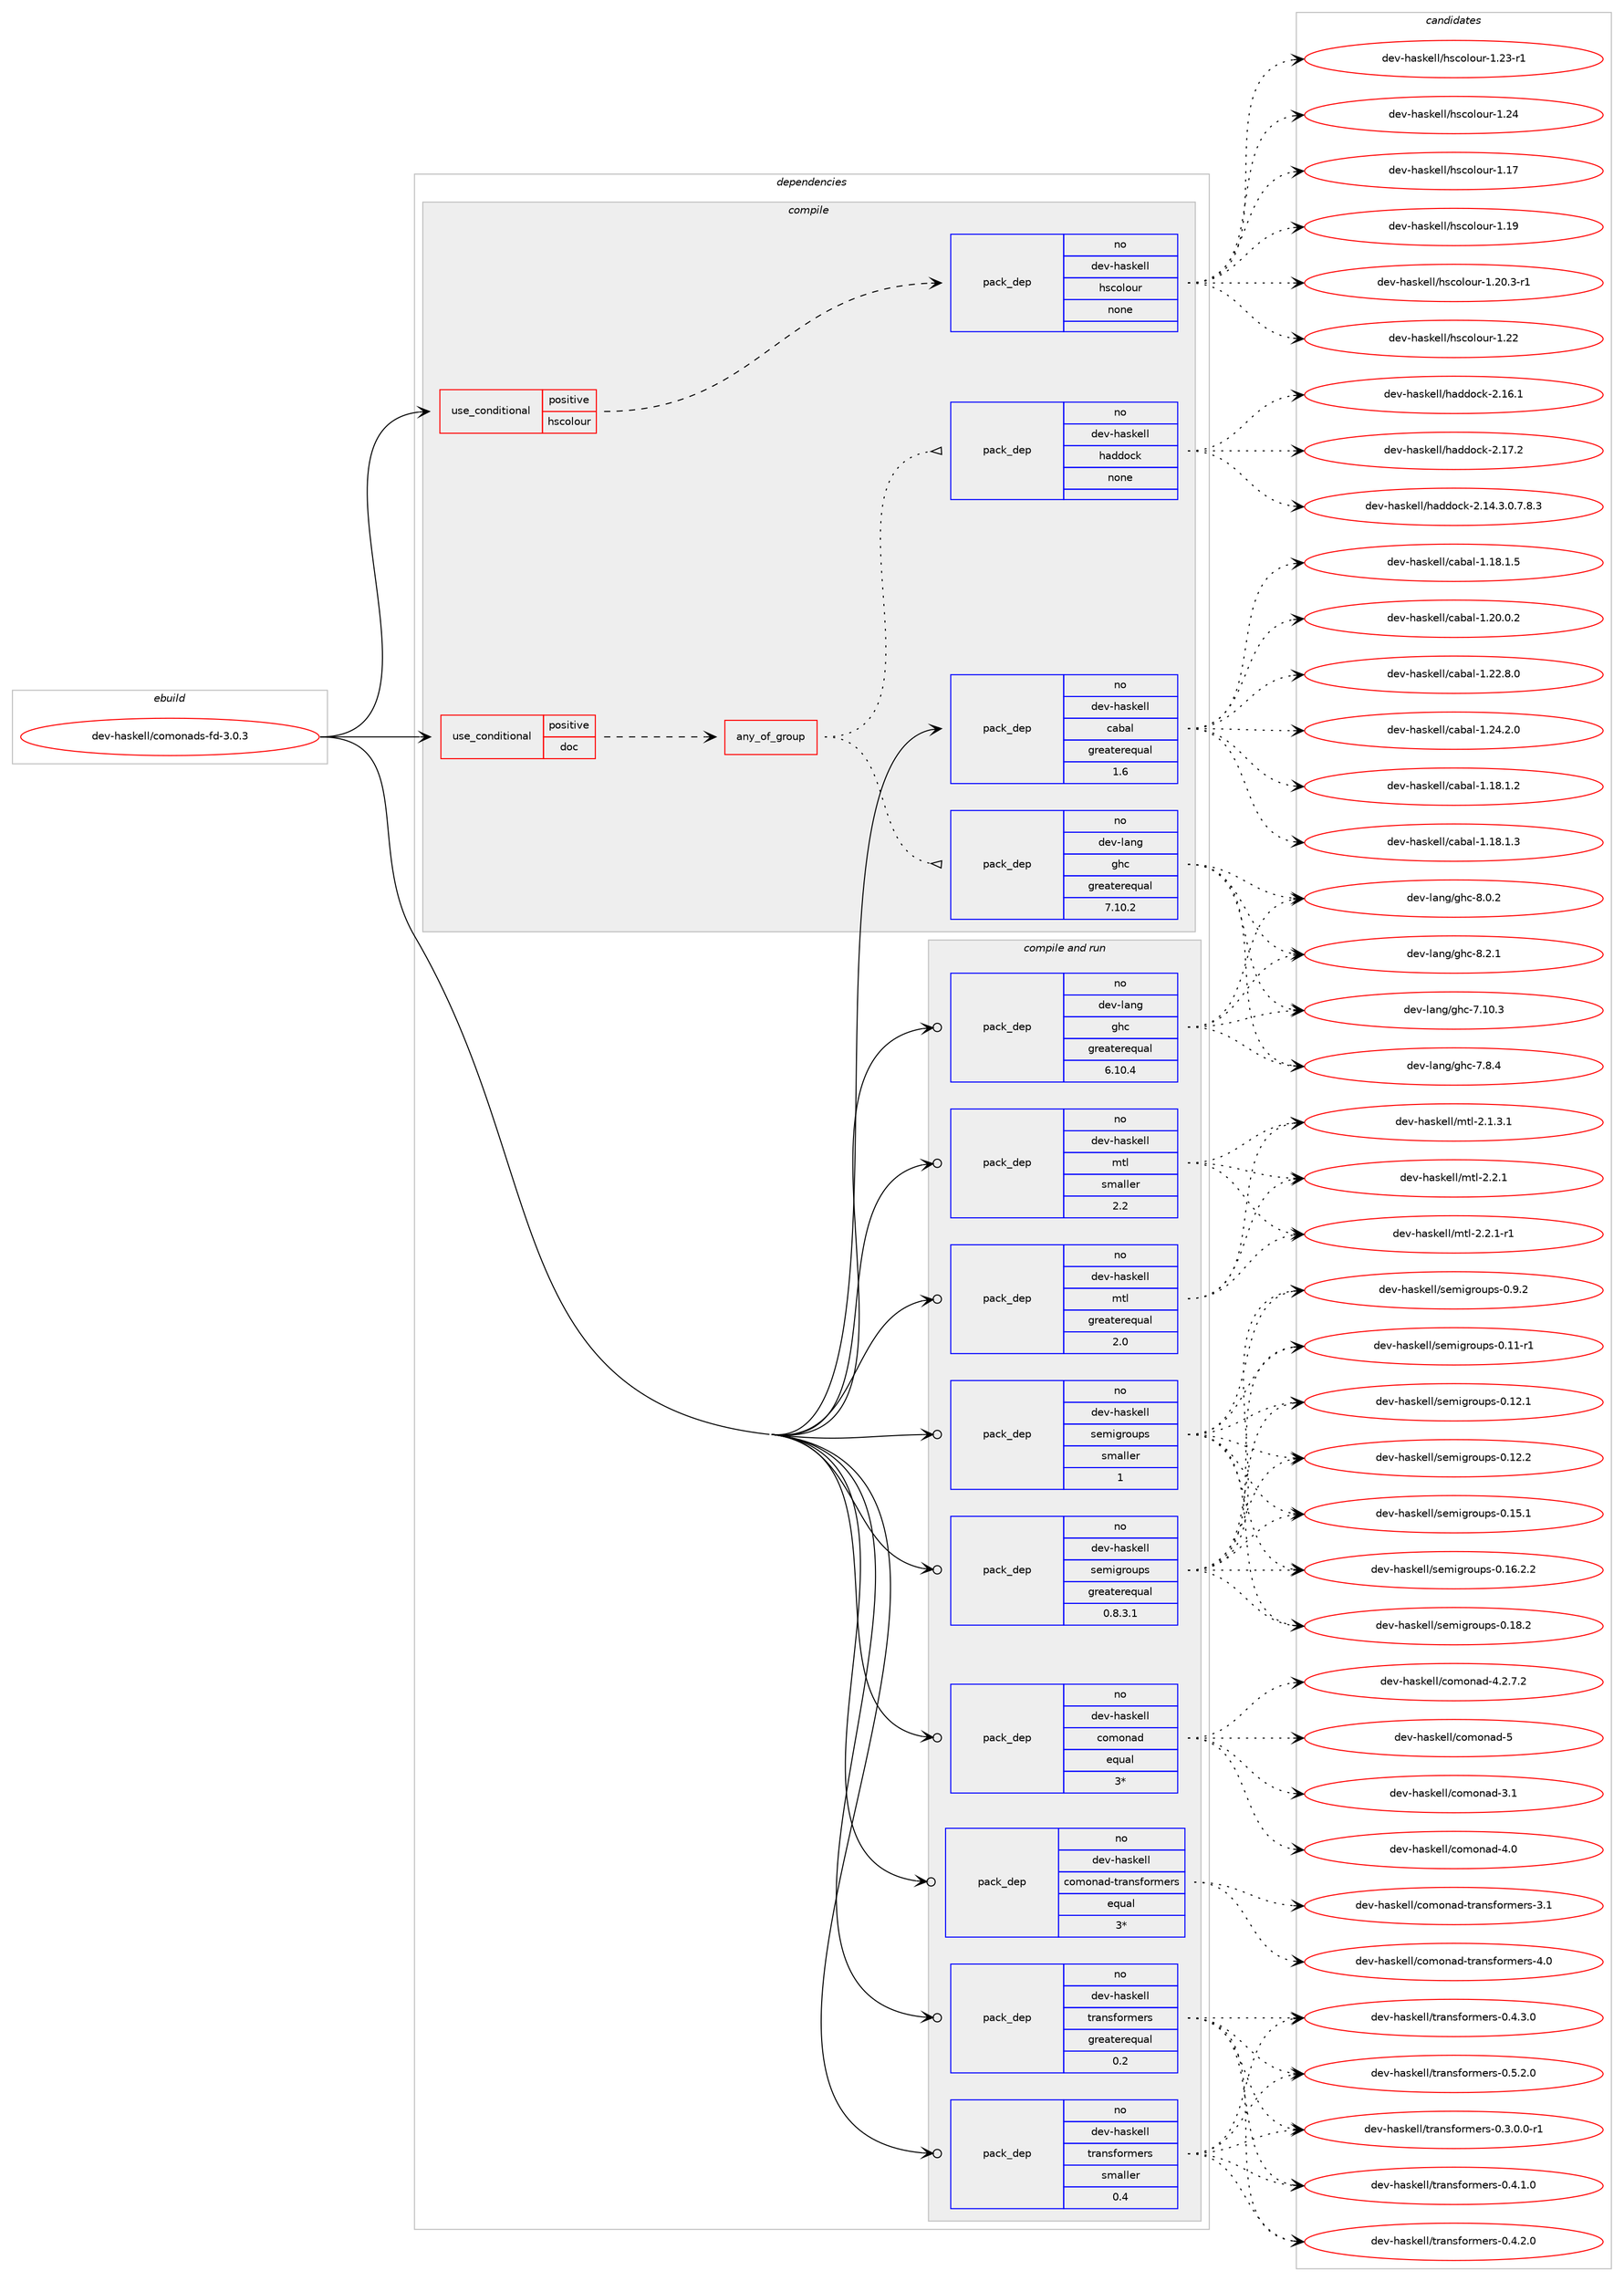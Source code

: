 digraph prolog {

# *************
# Graph options
# *************

newrank=true;
concentrate=true;
compound=true;
graph [rankdir=LR,fontname=Helvetica,fontsize=10,ranksep=1.5];#, ranksep=2.5, nodesep=0.2];
edge  [arrowhead=vee];
node  [fontname=Helvetica,fontsize=10];

# **********
# The ebuild
# **********

subgraph cluster_leftcol {
color=gray;
rank=same;
label=<<i>ebuild</i>>;
id [label="dev-haskell/comonads-fd-3.0.3", color=red, width=4, href="../dev-haskell/comonads-fd-3.0.3.svg"];
}

# ****************
# The dependencies
# ****************

subgraph cluster_midcol {
color=gray;
label=<<i>dependencies</i>>;
subgraph cluster_compile {
fillcolor="#eeeeee";
style=filled;
label=<<i>compile</i>>;
subgraph cond18399 {
dependency77450 [label=<<TABLE BORDER="0" CELLBORDER="1" CELLSPACING="0" CELLPADDING="4"><TR><TD ROWSPAN="3" CELLPADDING="10">use_conditional</TD></TR><TR><TD>positive</TD></TR><TR><TD>doc</TD></TR></TABLE>>, shape=none, color=red];
subgraph any1806 {
dependency77451 [label=<<TABLE BORDER="0" CELLBORDER="1" CELLSPACING="0" CELLPADDING="4"><TR><TD CELLPADDING="10">any_of_group</TD></TR></TABLE>>, shape=none, color=red];subgraph pack57215 {
dependency77452 [label=<<TABLE BORDER="0" CELLBORDER="1" CELLSPACING="0" CELLPADDING="4" WIDTH="220"><TR><TD ROWSPAN="6" CELLPADDING="30">pack_dep</TD></TR><TR><TD WIDTH="110">no</TD></TR><TR><TD>dev-haskell</TD></TR><TR><TD>haddock</TD></TR><TR><TD>none</TD></TR><TR><TD></TD></TR></TABLE>>, shape=none, color=blue];
}
dependency77451:e -> dependency77452:w [weight=20,style="dotted",arrowhead="oinv"];
subgraph pack57216 {
dependency77453 [label=<<TABLE BORDER="0" CELLBORDER="1" CELLSPACING="0" CELLPADDING="4" WIDTH="220"><TR><TD ROWSPAN="6" CELLPADDING="30">pack_dep</TD></TR><TR><TD WIDTH="110">no</TD></TR><TR><TD>dev-lang</TD></TR><TR><TD>ghc</TD></TR><TR><TD>greaterequal</TD></TR><TR><TD>7.10.2</TD></TR></TABLE>>, shape=none, color=blue];
}
dependency77451:e -> dependency77453:w [weight=20,style="dotted",arrowhead="oinv"];
}
dependency77450:e -> dependency77451:w [weight=20,style="dashed",arrowhead="vee"];
}
id:e -> dependency77450:w [weight=20,style="solid",arrowhead="vee"];
subgraph cond18400 {
dependency77454 [label=<<TABLE BORDER="0" CELLBORDER="1" CELLSPACING="0" CELLPADDING="4"><TR><TD ROWSPAN="3" CELLPADDING="10">use_conditional</TD></TR><TR><TD>positive</TD></TR><TR><TD>hscolour</TD></TR></TABLE>>, shape=none, color=red];
subgraph pack57217 {
dependency77455 [label=<<TABLE BORDER="0" CELLBORDER="1" CELLSPACING="0" CELLPADDING="4" WIDTH="220"><TR><TD ROWSPAN="6" CELLPADDING="30">pack_dep</TD></TR><TR><TD WIDTH="110">no</TD></TR><TR><TD>dev-haskell</TD></TR><TR><TD>hscolour</TD></TR><TR><TD>none</TD></TR><TR><TD></TD></TR></TABLE>>, shape=none, color=blue];
}
dependency77454:e -> dependency77455:w [weight=20,style="dashed",arrowhead="vee"];
}
id:e -> dependency77454:w [weight=20,style="solid",arrowhead="vee"];
subgraph pack57218 {
dependency77456 [label=<<TABLE BORDER="0" CELLBORDER="1" CELLSPACING="0" CELLPADDING="4" WIDTH="220"><TR><TD ROWSPAN="6" CELLPADDING="30">pack_dep</TD></TR><TR><TD WIDTH="110">no</TD></TR><TR><TD>dev-haskell</TD></TR><TR><TD>cabal</TD></TR><TR><TD>greaterequal</TD></TR><TR><TD>1.6</TD></TR></TABLE>>, shape=none, color=blue];
}
id:e -> dependency77456:w [weight=20,style="solid",arrowhead="vee"];
}
subgraph cluster_compileandrun {
fillcolor="#eeeeee";
style=filled;
label=<<i>compile and run</i>>;
subgraph pack57219 {
dependency77457 [label=<<TABLE BORDER="0" CELLBORDER="1" CELLSPACING="0" CELLPADDING="4" WIDTH="220"><TR><TD ROWSPAN="6" CELLPADDING="30">pack_dep</TD></TR><TR><TD WIDTH="110">no</TD></TR><TR><TD>dev-haskell</TD></TR><TR><TD>comonad</TD></TR><TR><TD>equal</TD></TR><TR><TD>3*</TD></TR></TABLE>>, shape=none, color=blue];
}
id:e -> dependency77457:w [weight=20,style="solid",arrowhead="odotvee"];
subgraph pack57220 {
dependency77458 [label=<<TABLE BORDER="0" CELLBORDER="1" CELLSPACING="0" CELLPADDING="4" WIDTH="220"><TR><TD ROWSPAN="6" CELLPADDING="30">pack_dep</TD></TR><TR><TD WIDTH="110">no</TD></TR><TR><TD>dev-haskell</TD></TR><TR><TD>comonad-transformers</TD></TR><TR><TD>equal</TD></TR><TR><TD>3*</TD></TR></TABLE>>, shape=none, color=blue];
}
id:e -> dependency77458:w [weight=20,style="solid",arrowhead="odotvee"];
subgraph pack57221 {
dependency77459 [label=<<TABLE BORDER="0" CELLBORDER="1" CELLSPACING="0" CELLPADDING="4" WIDTH="220"><TR><TD ROWSPAN="6" CELLPADDING="30">pack_dep</TD></TR><TR><TD WIDTH="110">no</TD></TR><TR><TD>dev-haskell</TD></TR><TR><TD>mtl</TD></TR><TR><TD>greaterequal</TD></TR><TR><TD>2.0</TD></TR></TABLE>>, shape=none, color=blue];
}
id:e -> dependency77459:w [weight=20,style="solid",arrowhead="odotvee"];
subgraph pack57222 {
dependency77460 [label=<<TABLE BORDER="0" CELLBORDER="1" CELLSPACING="0" CELLPADDING="4" WIDTH="220"><TR><TD ROWSPAN="6" CELLPADDING="30">pack_dep</TD></TR><TR><TD WIDTH="110">no</TD></TR><TR><TD>dev-haskell</TD></TR><TR><TD>mtl</TD></TR><TR><TD>smaller</TD></TR><TR><TD>2.2</TD></TR></TABLE>>, shape=none, color=blue];
}
id:e -> dependency77460:w [weight=20,style="solid",arrowhead="odotvee"];
subgraph pack57223 {
dependency77461 [label=<<TABLE BORDER="0" CELLBORDER="1" CELLSPACING="0" CELLPADDING="4" WIDTH="220"><TR><TD ROWSPAN="6" CELLPADDING="30">pack_dep</TD></TR><TR><TD WIDTH="110">no</TD></TR><TR><TD>dev-haskell</TD></TR><TR><TD>semigroups</TD></TR><TR><TD>greaterequal</TD></TR><TR><TD>0.8.3.1</TD></TR></TABLE>>, shape=none, color=blue];
}
id:e -> dependency77461:w [weight=20,style="solid",arrowhead="odotvee"];
subgraph pack57224 {
dependency77462 [label=<<TABLE BORDER="0" CELLBORDER="1" CELLSPACING="0" CELLPADDING="4" WIDTH="220"><TR><TD ROWSPAN="6" CELLPADDING="30">pack_dep</TD></TR><TR><TD WIDTH="110">no</TD></TR><TR><TD>dev-haskell</TD></TR><TR><TD>semigroups</TD></TR><TR><TD>smaller</TD></TR><TR><TD>1</TD></TR></TABLE>>, shape=none, color=blue];
}
id:e -> dependency77462:w [weight=20,style="solid",arrowhead="odotvee"];
subgraph pack57225 {
dependency77463 [label=<<TABLE BORDER="0" CELLBORDER="1" CELLSPACING="0" CELLPADDING="4" WIDTH="220"><TR><TD ROWSPAN="6" CELLPADDING="30">pack_dep</TD></TR><TR><TD WIDTH="110">no</TD></TR><TR><TD>dev-haskell</TD></TR><TR><TD>transformers</TD></TR><TR><TD>greaterequal</TD></TR><TR><TD>0.2</TD></TR></TABLE>>, shape=none, color=blue];
}
id:e -> dependency77463:w [weight=20,style="solid",arrowhead="odotvee"];
subgraph pack57226 {
dependency77464 [label=<<TABLE BORDER="0" CELLBORDER="1" CELLSPACING="0" CELLPADDING="4" WIDTH="220"><TR><TD ROWSPAN="6" CELLPADDING="30">pack_dep</TD></TR><TR><TD WIDTH="110">no</TD></TR><TR><TD>dev-haskell</TD></TR><TR><TD>transformers</TD></TR><TR><TD>smaller</TD></TR><TR><TD>0.4</TD></TR></TABLE>>, shape=none, color=blue];
}
id:e -> dependency77464:w [weight=20,style="solid",arrowhead="odotvee"];
subgraph pack57227 {
dependency77465 [label=<<TABLE BORDER="0" CELLBORDER="1" CELLSPACING="0" CELLPADDING="4" WIDTH="220"><TR><TD ROWSPAN="6" CELLPADDING="30">pack_dep</TD></TR><TR><TD WIDTH="110">no</TD></TR><TR><TD>dev-lang</TD></TR><TR><TD>ghc</TD></TR><TR><TD>greaterequal</TD></TR><TR><TD>6.10.4</TD></TR></TABLE>>, shape=none, color=blue];
}
id:e -> dependency77465:w [weight=20,style="solid",arrowhead="odotvee"];
}
subgraph cluster_run {
fillcolor="#eeeeee";
style=filled;
label=<<i>run</i>>;
}
}

# **************
# The candidates
# **************

subgraph cluster_choices {
rank=same;
color=gray;
label=<<i>candidates</i>>;

subgraph choice57215 {
color=black;
nodesep=1;
choice1001011184510497115107101108108471049710010011199107455046495246514648465546564651 [label="dev-haskell/haddock-2.14.3.0.7.8.3", color=red, width=4,href="../dev-haskell/haddock-2.14.3.0.7.8.3.svg"];
choice100101118451049711510710110810847104971001001119910745504649544649 [label="dev-haskell/haddock-2.16.1", color=red, width=4,href="../dev-haskell/haddock-2.16.1.svg"];
choice100101118451049711510710110810847104971001001119910745504649554650 [label="dev-haskell/haddock-2.17.2", color=red, width=4,href="../dev-haskell/haddock-2.17.2.svg"];
dependency77452:e -> choice1001011184510497115107101108108471049710010011199107455046495246514648465546564651:w [style=dotted,weight="100"];
dependency77452:e -> choice100101118451049711510710110810847104971001001119910745504649544649:w [style=dotted,weight="100"];
dependency77452:e -> choice100101118451049711510710110810847104971001001119910745504649554650:w [style=dotted,weight="100"];
}
subgraph choice57216 {
color=black;
nodesep=1;
choice1001011184510897110103471031049945554649484651 [label="dev-lang/ghc-7.10.3", color=red, width=4,href="../dev-lang/ghc-7.10.3.svg"];
choice10010111845108971101034710310499455546564652 [label="dev-lang/ghc-7.8.4", color=red, width=4,href="../dev-lang/ghc-7.8.4.svg"];
choice10010111845108971101034710310499455646484650 [label="dev-lang/ghc-8.0.2", color=red, width=4,href="../dev-lang/ghc-8.0.2.svg"];
choice10010111845108971101034710310499455646504649 [label="dev-lang/ghc-8.2.1", color=red, width=4,href="../dev-lang/ghc-8.2.1.svg"];
dependency77453:e -> choice1001011184510897110103471031049945554649484651:w [style=dotted,weight="100"];
dependency77453:e -> choice10010111845108971101034710310499455546564652:w [style=dotted,weight="100"];
dependency77453:e -> choice10010111845108971101034710310499455646484650:w [style=dotted,weight="100"];
dependency77453:e -> choice10010111845108971101034710310499455646504649:w [style=dotted,weight="100"];
}
subgraph choice57217 {
color=black;
nodesep=1;
choice100101118451049711510710110810847104115991111081111171144549464955 [label="dev-haskell/hscolour-1.17", color=red, width=4,href="../dev-haskell/hscolour-1.17.svg"];
choice100101118451049711510710110810847104115991111081111171144549464957 [label="dev-haskell/hscolour-1.19", color=red, width=4,href="../dev-haskell/hscolour-1.19.svg"];
choice10010111845104971151071011081084710411599111108111117114454946504846514511449 [label="dev-haskell/hscolour-1.20.3-r1", color=red, width=4,href="../dev-haskell/hscolour-1.20.3-r1.svg"];
choice100101118451049711510710110810847104115991111081111171144549465050 [label="dev-haskell/hscolour-1.22", color=red, width=4,href="../dev-haskell/hscolour-1.22.svg"];
choice1001011184510497115107101108108471041159911110811111711445494650514511449 [label="dev-haskell/hscolour-1.23-r1", color=red, width=4,href="../dev-haskell/hscolour-1.23-r1.svg"];
choice100101118451049711510710110810847104115991111081111171144549465052 [label="dev-haskell/hscolour-1.24", color=red, width=4,href="../dev-haskell/hscolour-1.24.svg"];
dependency77455:e -> choice100101118451049711510710110810847104115991111081111171144549464955:w [style=dotted,weight="100"];
dependency77455:e -> choice100101118451049711510710110810847104115991111081111171144549464957:w [style=dotted,weight="100"];
dependency77455:e -> choice10010111845104971151071011081084710411599111108111117114454946504846514511449:w [style=dotted,weight="100"];
dependency77455:e -> choice100101118451049711510710110810847104115991111081111171144549465050:w [style=dotted,weight="100"];
dependency77455:e -> choice1001011184510497115107101108108471041159911110811111711445494650514511449:w [style=dotted,weight="100"];
dependency77455:e -> choice100101118451049711510710110810847104115991111081111171144549465052:w [style=dotted,weight="100"];
}
subgraph choice57218 {
color=black;
nodesep=1;
choice10010111845104971151071011081084799979897108454946495646494650 [label="dev-haskell/cabal-1.18.1.2", color=red, width=4,href="../dev-haskell/cabal-1.18.1.2.svg"];
choice10010111845104971151071011081084799979897108454946495646494651 [label="dev-haskell/cabal-1.18.1.3", color=red, width=4,href="../dev-haskell/cabal-1.18.1.3.svg"];
choice10010111845104971151071011081084799979897108454946495646494653 [label="dev-haskell/cabal-1.18.1.5", color=red, width=4,href="../dev-haskell/cabal-1.18.1.5.svg"];
choice10010111845104971151071011081084799979897108454946504846484650 [label="dev-haskell/cabal-1.20.0.2", color=red, width=4,href="../dev-haskell/cabal-1.20.0.2.svg"];
choice10010111845104971151071011081084799979897108454946505046564648 [label="dev-haskell/cabal-1.22.8.0", color=red, width=4,href="../dev-haskell/cabal-1.22.8.0.svg"];
choice10010111845104971151071011081084799979897108454946505246504648 [label="dev-haskell/cabal-1.24.2.0", color=red, width=4,href="../dev-haskell/cabal-1.24.2.0.svg"];
dependency77456:e -> choice10010111845104971151071011081084799979897108454946495646494650:w [style=dotted,weight="100"];
dependency77456:e -> choice10010111845104971151071011081084799979897108454946495646494651:w [style=dotted,weight="100"];
dependency77456:e -> choice10010111845104971151071011081084799979897108454946495646494653:w [style=dotted,weight="100"];
dependency77456:e -> choice10010111845104971151071011081084799979897108454946504846484650:w [style=dotted,weight="100"];
dependency77456:e -> choice10010111845104971151071011081084799979897108454946505046564648:w [style=dotted,weight="100"];
dependency77456:e -> choice10010111845104971151071011081084799979897108454946505246504648:w [style=dotted,weight="100"];
}
subgraph choice57219 {
color=black;
nodesep=1;
choice100101118451049711510710110810847991111091111109710045514649 [label="dev-haskell/comonad-3.1", color=red, width=4,href="../dev-haskell/comonad-3.1.svg"];
choice100101118451049711510710110810847991111091111109710045524648 [label="dev-haskell/comonad-4.0", color=red, width=4,href="../dev-haskell/comonad-4.0.svg"];
choice10010111845104971151071011081084799111109111110971004552465046554650 [label="dev-haskell/comonad-4.2.7.2", color=red, width=4,href="../dev-haskell/comonad-4.2.7.2.svg"];
choice10010111845104971151071011081084799111109111110971004553 [label="dev-haskell/comonad-5", color=red, width=4,href="../dev-haskell/comonad-5.svg"];
dependency77457:e -> choice100101118451049711510710110810847991111091111109710045514649:w [style=dotted,weight="100"];
dependency77457:e -> choice100101118451049711510710110810847991111091111109710045524648:w [style=dotted,weight="100"];
dependency77457:e -> choice10010111845104971151071011081084799111109111110971004552465046554650:w [style=dotted,weight="100"];
dependency77457:e -> choice10010111845104971151071011081084799111109111110971004553:w [style=dotted,weight="100"];
}
subgraph choice57220 {
color=black;
nodesep=1;
choice1001011184510497115107101108108479911110911111097100451161149711011510211111410910111411545514649 [label="dev-haskell/comonad-transformers-3.1", color=red, width=4,href="../dev-haskell/comonad-transformers-3.1.svg"];
choice1001011184510497115107101108108479911110911111097100451161149711011510211111410910111411545524648 [label="dev-haskell/comonad-transformers-4.0", color=red, width=4,href="../dev-haskell/comonad-transformers-4.0.svg"];
dependency77458:e -> choice1001011184510497115107101108108479911110911111097100451161149711011510211111410910111411545514649:w [style=dotted,weight="100"];
dependency77458:e -> choice1001011184510497115107101108108479911110911111097100451161149711011510211111410910111411545524648:w [style=dotted,weight="100"];
}
subgraph choice57221 {
color=black;
nodesep=1;
choice1001011184510497115107101108108471091161084550464946514649 [label="dev-haskell/mtl-2.1.3.1", color=red, width=4,href="../dev-haskell/mtl-2.1.3.1.svg"];
choice100101118451049711510710110810847109116108455046504649 [label="dev-haskell/mtl-2.2.1", color=red, width=4,href="../dev-haskell/mtl-2.2.1.svg"];
choice1001011184510497115107101108108471091161084550465046494511449 [label="dev-haskell/mtl-2.2.1-r1", color=red, width=4,href="../dev-haskell/mtl-2.2.1-r1.svg"];
dependency77459:e -> choice1001011184510497115107101108108471091161084550464946514649:w [style=dotted,weight="100"];
dependency77459:e -> choice100101118451049711510710110810847109116108455046504649:w [style=dotted,weight="100"];
dependency77459:e -> choice1001011184510497115107101108108471091161084550465046494511449:w [style=dotted,weight="100"];
}
subgraph choice57222 {
color=black;
nodesep=1;
choice1001011184510497115107101108108471091161084550464946514649 [label="dev-haskell/mtl-2.1.3.1", color=red, width=4,href="../dev-haskell/mtl-2.1.3.1.svg"];
choice100101118451049711510710110810847109116108455046504649 [label="dev-haskell/mtl-2.2.1", color=red, width=4,href="../dev-haskell/mtl-2.2.1.svg"];
choice1001011184510497115107101108108471091161084550465046494511449 [label="dev-haskell/mtl-2.2.1-r1", color=red, width=4,href="../dev-haskell/mtl-2.2.1-r1.svg"];
dependency77460:e -> choice1001011184510497115107101108108471091161084550464946514649:w [style=dotted,weight="100"];
dependency77460:e -> choice100101118451049711510710110810847109116108455046504649:w [style=dotted,weight="100"];
dependency77460:e -> choice1001011184510497115107101108108471091161084550465046494511449:w [style=dotted,weight="100"];
}
subgraph choice57223 {
color=black;
nodesep=1;
choice10010111845104971151071011081084711510110910510311411111711211545484649494511449 [label="dev-haskell/semigroups-0.11-r1", color=red, width=4,href="../dev-haskell/semigroups-0.11-r1.svg"];
choice10010111845104971151071011081084711510110910510311411111711211545484649504649 [label="dev-haskell/semigroups-0.12.1", color=red, width=4,href="../dev-haskell/semigroups-0.12.1.svg"];
choice10010111845104971151071011081084711510110910510311411111711211545484649504650 [label="dev-haskell/semigroups-0.12.2", color=red, width=4,href="../dev-haskell/semigroups-0.12.2.svg"];
choice10010111845104971151071011081084711510110910510311411111711211545484649534649 [label="dev-haskell/semigroups-0.15.1", color=red, width=4,href="../dev-haskell/semigroups-0.15.1.svg"];
choice100101118451049711510710110810847115101109105103114111117112115454846495446504650 [label="dev-haskell/semigroups-0.16.2.2", color=red, width=4,href="../dev-haskell/semigroups-0.16.2.2.svg"];
choice10010111845104971151071011081084711510110910510311411111711211545484649564650 [label="dev-haskell/semigroups-0.18.2", color=red, width=4,href="../dev-haskell/semigroups-0.18.2.svg"];
choice100101118451049711510710110810847115101109105103114111117112115454846574650 [label="dev-haskell/semigroups-0.9.2", color=red, width=4,href="../dev-haskell/semigroups-0.9.2.svg"];
dependency77461:e -> choice10010111845104971151071011081084711510110910510311411111711211545484649494511449:w [style=dotted,weight="100"];
dependency77461:e -> choice10010111845104971151071011081084711510110910510311411111711211545484649504649:w [style=dotted,weight="100"];
dependency77461:e -> choice10010111845104971151071011081084711510110910510311411111711211545484649504650:w [style=dotted,weight="100"];
dependency77461:e -> choice10010111845104971151071011081084711510110910510311411111711211545484649534649:w [style=dotted,weight="100"];
dependency77461:e -> choice100101118451049711510710110810847115101109105103114111117112115454846495446504650:w [style=dotted,weight="100"];
dependency77461:e -> choice10010111845104971151071011081084711510110910510311411111711211545484649564650:w [style=dotted,weight="100"];
dependency77461:e -> choice100101118451049711510710110810847115101109105103114111117112115454846574650:w [style=dotted,weight="100"];
}
subgraph choice57224 {
color=black;
nodesep=1;
choice10010111845104971151071011081084711510110910510311411111711211545484649494511449 [label="dev-haskell/semigroups-0.11-r1", color=red, width=4,href="../dev-haskell/semigroups-0.11-r1.svg"];
choice10010111845104971151071011081084711510110910510311411111711211545484649504649 [label="dev-haskell/semigroups-0.12.1", color=red, width=4,href="../dev-haskell/semigroups-0.12.1.svg"];
choice10010111845104971151071011081084711510110910510311411111711211545484649504650 [label="dev-haskell/semigroups-0.12.2", color=red, width=4,href="../dev-haskell/semigroups-0.12.2.svg"];
choice10010111845104971151071011081084711510110910510311411111711211545484649534649 [label="dev-haskell/semigroups-0.15.1", color=red, width=4,href="../dev-haskell/semigroups-0.15.1.svg"];
choice100101118451049711510710110810847115101109105103114111117112115454846495446504650 [label="dev-haskell/semigroups-0.16.2.2", color=red, width=4,href="../dev-haskell/semigroups-0.16.2.2.svg"];
choice10010111845104971151071011081084711510110910510311411111711211545484649564650 [label="dev-haskell/semigroups-0.18.2", color=red, width=4,href="../dev-haskell/semigroups-0.18.2.svg"];
choice100101118451049711510710110810847115101109105103114111117112115454846574650 [label="dev-haskell/semigroups-0.9.2", color=red, width=4,href="../dev-haskell/semigroups-0.9.2.svg"];
dependency77462:e -> choice10010111845104971151071011081084711510110910510311411111711211545484649494511449:w [style=dotted,weight="100"];
dependency77462:e -> choice10010111845104971151071011081084711510110910510311411111711211545484649504649:w [style=dotted,weight="100"];
dependency77462:e -> choice10010111845104971151071011081084711510110910510311411111711211545484649504650:w [style=dotted,weight="100"];
dependency77462:e -> choice10010111845104971151071011081084711510110910510311411111711211545484649534649:w [style=dotted,weight="100"];
dependency77462:e -> choice100101118451049711510710110810847115101109105103114111117112115454846495446504650:w [style=dotted,weight="100"];
dependency77462:e -> choice10010111845104971151071011081084711510110910510311411111711211545484649564650:w [style=dotted,weight="100"];
dependency77462:e -> choice100101118451049711510710110810847115101109105103114111117112115454846574650:w [style=dotted,weight="100"];
}
subgraph choice57225 {
color=black;
nodesep=1;
choice1001011184510497115107101108108471161149711011510211111410910111411545484651464846484511449 [label="dev-haskell/transformers-0.3.0.0-r1", color=red, width=4,href="../dev-haskell/transformers-0.3.0.0-r1.svg"];
choice100101118451049711510710110810847116114971101151021111141091011141154548465246494648 [label="dev-haskell/transformers-0.4.1.0", color=red, width=4,href="../dev-haskell/transformers-0.4.1.0.svg"];
choice100101118451049711510710110810847116114971101151021111141091011141154548465246504648 [label="dev-haskell/transformers-0.4.2.0", color=red, width=4,href="../dev-haskell/transformers-0.4.2.0.svg"];
choice100101118451049711510710110810847116114971101151021111141091011141154548465246514648 [label="dev-haskell/transformers-0.4.3.0", color=red, width=4,href="../dev-haskell/transformers-0.4.3.0.svg"];
choice100101118451049711510710110810847116114971101151021111141091011141154548465346504648 [label="dev-haskell/transformers-0.5.2.0", color=red, width=4,href="../dev-haskell/transformers-0.5.2.0.svg"];
dependency77463:e -> choice1001011184510497115107101108108471161149711011510211111410910111411545484651464846484511449:w [style=dotted,weight="100"];
dependency77463:e -> choice100101118451049711510710110810847116114971101151021111141091011141154548465246494648:w [style=dotted,weight="100"];
dependency77463:e -> choice100101118451049711510710110810847116114971101151021111141091011141154548465246504648:w [style=dotted,weight="100"];
dependency77463:e -> choice100101118451049711510710110810847116114971101151021111141091011141154548465246514648:w [style=dotted,weight="100"];
dependency77463:e -> choice100101118451049711510710110810847116114971101151021111141091011141154548465346504648:w [style=dotted,weight="100"];
}
subgraph choice57226 {
color=black;
nodesep=1;
choice1001011184510497115107101108108471161149711011510211111410910111411545484651464846484511449 [label="dev-haskell/transformers-0.3.0.0-r1", color=red, width=4,href="../dev-haskell/transformers-0.3.0.0-r1.svg"];
choice100101118451049711510710110810847116114971101151021111141091011141154548465246494648 [label="dev-haskell/transformers-0.4.1.0", color=red, width=4,href="../dev-haskell/transformers-0.4.1.0.svg"];
choice100101118451049711510710110810847116114971101151021111141091011141154548465246504648 [label="dev-haskell/transformers-0.4.2.0", color=red, width=4,href="../dev-haskell/transformers-0.4.2.0.svg"];
choice100101118451049711510710110810847116114971101151021111141091011141154548465246514648 [label="dev-haskell/transformers-0.4.3.0", color=red, width=4,href="../dev-haskell/transformers-0.4.3.0.svg"];
choice100101118451049711510710110810847116114971101151021111141091011141154548465346504648 [label="dev-haskell/transformers-0.5.2.0", color=red, width=4,href="../dev-haskell/transformers-0.5.2.0.svg"];
dependency77464:e -> choice1001011184510497115107101108108471161149711011510211111410910111411545484651464846484511449:w [style=dotted,weight="100"];
dependency77464:e -> choice100101118451049711510710110810847116114971101151021111141091011141154548465246494648:w [style=dotted,weight="100"];
dependency77464:e -> choice100101118451049711510710110810847116114971101151021111141091011141154548465246504648:w [style=dotted,weight="100"];
dependency77464:e -> choice100101118451049711510710110810847116114971101151021111141091011141154548465246514648:w [style=dotted,weight="100"];
dependency77464:e -> choice100101118451049711510710110810847116114971101151021111141091011141154548465346504648:w [style=dotted,weight="100"];
}
subgraph choice57227 {
color=black;
nodesep=1;
choice1001011184510897110103471031049945554649484651 [label="dev-lang/ghc-7.10.3", color=red, width=4,href="../dev-lang/ghc-7.10.3.svg"];
choice10010111845108971101034710310499455546564652 [label="dev-lang/ghc-7.8.4", color=red, width=4,href="../dev-lang/ghc-7.8.4.svg"];
choice10010111845108971101034710310499455646484650 [label="dev-lang/ghc-8.0.2", color=red, width=4,href="../dev-lang/ghc-8.0.2.svg"];
choice10010111845108971101034710310499455646504649 [label="dev-lang/ghc-8.2.1", color=red, width=4,href="../dev-lang/ghc-8.2.1.svg"];
dependency77465:e -> choice1001011184510897110103471031049945554649484651:w [style=dotted,weight="100"];
dependency77465:e -> choice10010111845108971101034710310499455546564652:w [style=dotted,weight="100"];
dependency77465:e -> choice10010111845108971101034710310499455646484650:w [style=dotted,weight="100"];
dependency77465:e -> choice10010111845108971101034710310499455646504649:w [style=dotted,weight="100"];
}
}

}
